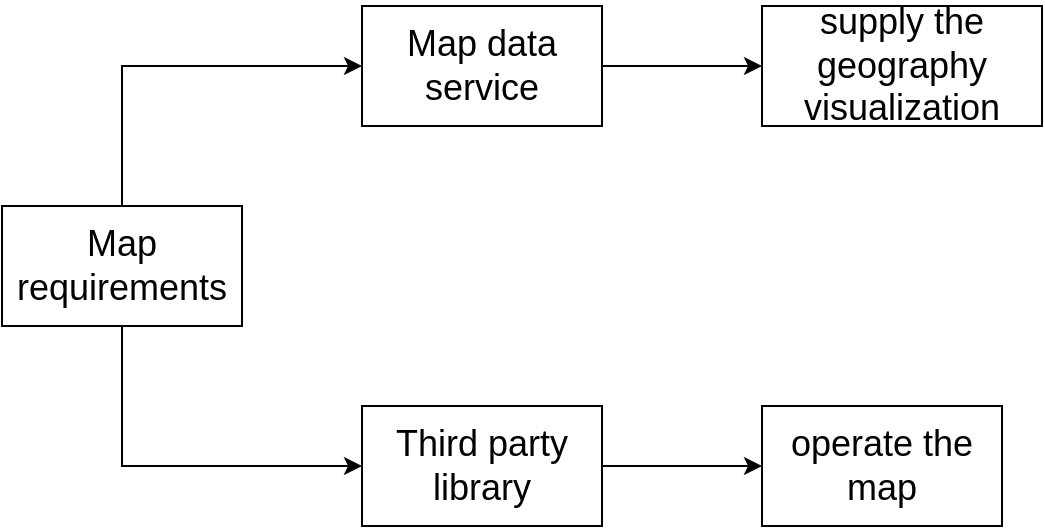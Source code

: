 <mxfile pages="1" version="11.2.3" type="github"><diagram id="H9MaHrDO5a0roF4Sx-nx" name="Page-1"><mxGraphModel dx="802" dy="1148" grid="1" gridSize="10" guides="1" tooltips="1" connect="1" arrows="1" fold="1" page="1" pageScale="1" pageWidth="850" pageHeight="1100" math="0" shadow="0"><root><mxCell id="0"/><mxCell id="1" parent="0"/><mxCell id="iAQfoT8x5nS1ZEtI9vMU-4" style="edgeStyle=orthogonalEdgeStyle;rounded=0;orthogonalLoop=1;jettySize=auto;html=1;exitX=0.5;exitY=0;exitDx=0;exitDy=0;entryX=0;entryY=0.5;entryDx=0;entryDy=0;" edge="1" parent="1" source="iAQfoT8x5nS1ZEtI9vMU-1" target="iAQfoT8x5nS1ZEtI9vMU-3"><mxGeometry relative="1" as="geometry"/></mxCell><mxCell id="iAQfoT8x5nS1ZEtI9vMU-5" style="edgeStyle=orthogonalEdgeStyle;rounded=0;orthogonalLoop=1;jettySize=auto;html=1;exitX=0.5;exitY=1;exitDx=0;exitDy=0;entryX=0;entryY=0.5;entryDx=0;entryDy=0;" edge="1" parent="1" source="iAQfoT8x5nS1ZEtI9vMU-1" target="iAQfoT8x5nS1ZEtI9vMU-2"><mxGeometry relative="1" as="geometry"/></mxCell><mxCell id="iAQfoT8x5nS1ZEtI9vMU-1" value="&lt;font style=&quot;font-size: 18px&quot;&gt;Map requirements&lt;/font&gt;" style="rounded=0;whiteSpace=wrap;html=1;" vertex="1" parent="1"><mxGeometry x="40" y="460" width="120" height="60" as="geometry"/></mxCell><mxCell id="iAQfoT8x5nS1ZEtI9vMU-10" value="" style="edgeStyle=orthogonalEdgeStyle;rounded=0;orthogonalLoop=1;jettySize=auto;html=1;" edge="1" parent="1" source="iAQfoT8x5nS1ZEtI9vMU-2" target="iAQfoT8x5nS1ZEtI9vMU-9"><mxGeometry relative="1" as="geometry"/></mxCell><mxCell id="iAQfoT8x5nS1ZEtI9vMU-2" value="&lt;font style=&quot;font-size: 18px&quot;&gt;Third party library&lt;/font&gt;" style="rounded=0;whiteSpace=wrap;html=1;" vertex="1" parent="1"><mxGeometry x="220" y="560" width="120" height="60" as="geometry"/></mxCell><mxCell id="iAQfoT8x5nS1ZEtI9vMU-9" value="&lt;font style=&quot;font-size: 18px&quot;&gt;operate the map&lt;/font&gt;" style="rounded=0;whiteSpace=wrap;html=1;" vertex="1" parent="1"><mxGeometry x="420" y="560" width="120" height="60" as="geometry"/></mxCell><mxCell id="iAQfoT8x5nS1ZEtI9vMU-7" value="" style="edgeStyle=orthogonalEdgeStyle;rounded=0;orthogonalLoop=1;jettySize=auto;html=1;" edge="1" parent="1" source="iAQfoT8x5nS1ZEtI9vMU-3" target="iAQfoT8x5nS1ZEtI9vMU-6"><mxGeometry relative="1" as="geometry"/></mxCell><mxCell id="iAQfoT8x5nS1ZEtI9vMU-3" value="&lt;font style=&quot;font-size: 18px&quot;&gt;Map data service&lt;/font&gt; " style="rounded=0;whiteSpace=wrap;html=1;" vertex="1" parent="1"><mxGeometry x="220" y="360" width="120" height="60" as="geometry"/></mxCell><mxCell id="iAQfoT8x5nS1ZEtI9vMU-6" value="&lt;font style=&quot;font-size: 18px&quot;&gt;supply the geography visualization&lt;/font&gt;" style="rounded=0;whiteSpace=wrap;html=1;" vertex="1" parent="1"><mxGeometry x="420" y="360" width="140" height="60" as="geometry"/></mxCell></root></mxGraphModel></diagram></mxfile>